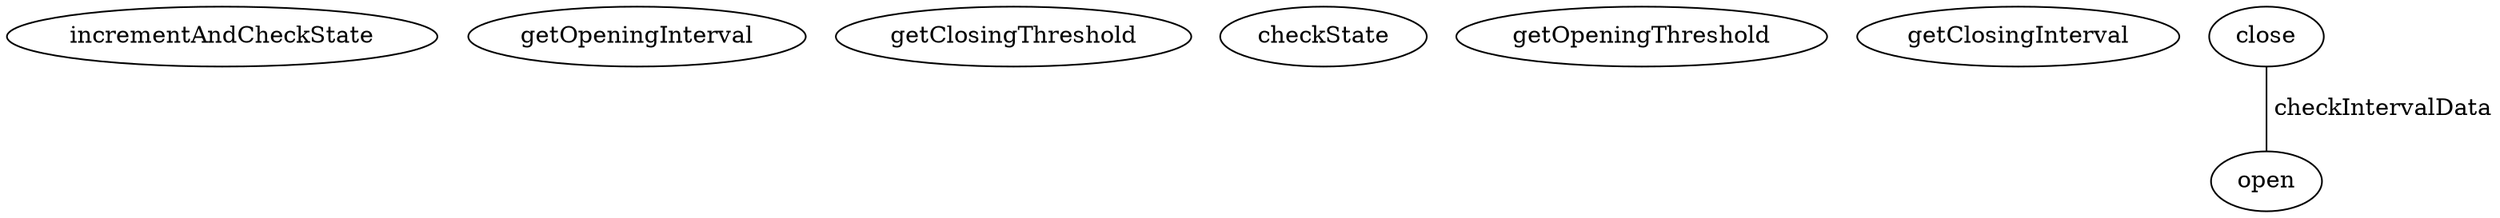 digraph G {
incrementAndCheckState;
getOpeningInterval;
getClosingThreshold;
checkState;
getOpeningThreshold;
getClosingInterval;
close;
open;
close -> open [label=" checkIntervalData", dir=none];
}